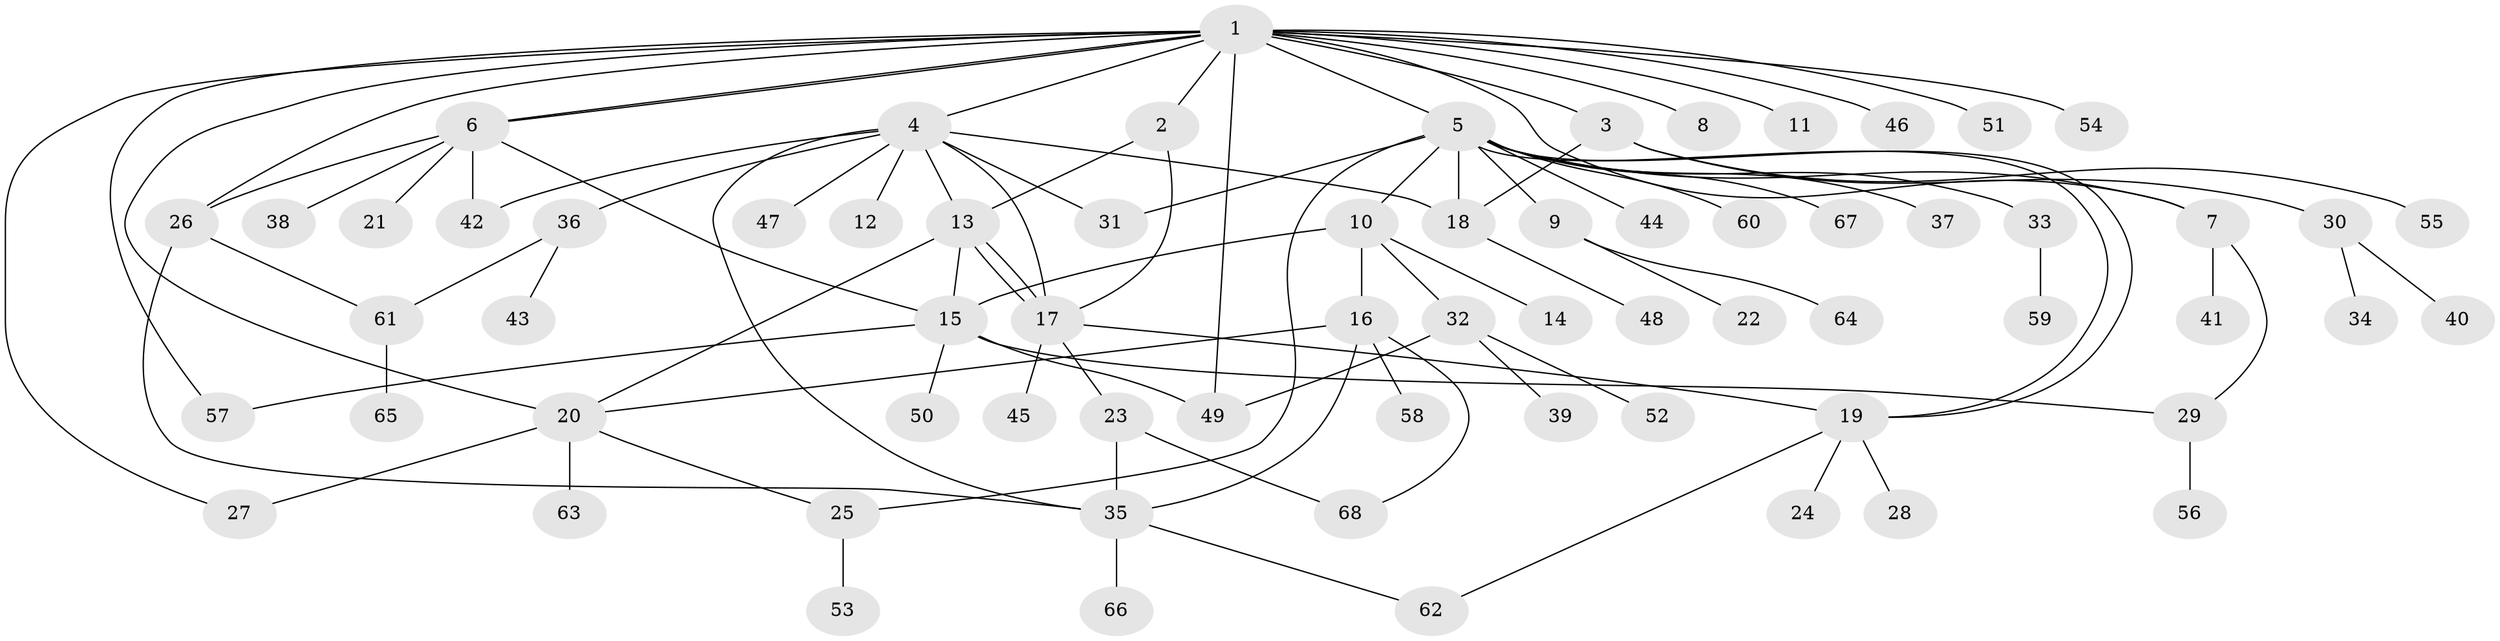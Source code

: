 // coarse degree distribution, {22: 0.02, 5: 0.1, 3: 0.08, 15: 0.02, 6: 0.04, 1: 0.5, 2: 0.16, 4: 0.06, 7: 0.02}
// Generated by graph-tools (version 1.1) at 2025/41/03/06/25 10:41:47]
// undirected, 68 vertices, 96 edges
graph export_dot {
graph [start="1"]
  node [color=gray90,style=filled];
  1;
  2;
  3;
  4;
  5;
  6;
  7;
  8;
  9;
  10;
  11;
  12;
  13;
  14;
  15;
  16;
  17;
  18;
  19;
  20;
  21;
  22;
  23;
  24;
  25;
  26;
  27;
  28;
  29;
  30;
  31;
  32;
  33;
  34;
  35;
  36;
  37;
  38;
  39;
  40;
  41;
  42;
  43;
  44;
  45;
  46;
  47;
  48;
  49;
  50;
  51;
  52;
  53;
  54;
  55;
  56;
  57;
  58;
  59;
  60;
  61;
  62;
  63;
  64;
  65;
  66;
  67;
  68;
  1 -- 2;
  1 -- 3;
  1 -- 4;
  1 -- 5;
  1 -- 6;
  1 -- 6;
  1 -- 7;
  1 -- 8;
  1 -- 11;
  1 -- 20;
  1 -- 26;
  1 -- 27;
  1 -- 46;
  1 -- 49;
  1 -- 51;
  1 -- 54;
  1 -- 57;
  2 -- 13;
  2 -- 17;
  3 -- 18;
  3 -- 30;
  3 -- 55;
  4 -- 12;
  4 -- 13;
  4 -- 17;
  4 -- 18;
  4 -- 31;
  4 -- 35;
  4 -- 36;
  4 -- 42;
  4 -- 47;
  5 -- 7;
  5 -- 9;
  5 -- 10;
  5 -- 18;
  5 -- 19;
  5 -- 19;
  5 -- 25;
  5 -- 31;
  5 -- 33;
  5 -- 37;
  5 -- 44;
  5 -- 60;
  5 -- 67;
  6 -- 15;
  6 -- 21;
  6 -- 26;
  6 -- 38;
  6 -- 42;
  7 -- 29;
  7 -- 41;
  9 -- 22;
  9 -- 64;
  10 -- 14;
  10 -- 15;
  10 -- 16;
  10 -- 32;
  13 -- 15;
  13 -- 17;
  13 -- 17;
  13 -- 20;
  15 -- 29;
  15 -- 49;
  15 -- 50;
  15 -- 57;
  16 -- 20;
  16 -- 35;
  16 -- 58;
  16 -- 68;
  17 -- 19;
  17 -- 23;
  17 -- 45;
  18 -- 48;
  19 -- 24;
  19 -- 28;
  19 -- 62;
  20 -- 25;
  20 -- 27;
  20 -- 63;
  23 -- 35;
  23 -- 68;
  25 -- 53;
  26 -- 35;
  26 -- 61;
  29 -- 56;
  30 -- 34;
  30 -- 40;
  32 -- 39;
  32 -- 49;
  32 -- 52;
  33 -- 59;
  35 -- 62;
  35 -- 66;
  36 -- 43;
  36 -- 61;
  61 -- 65;
}

